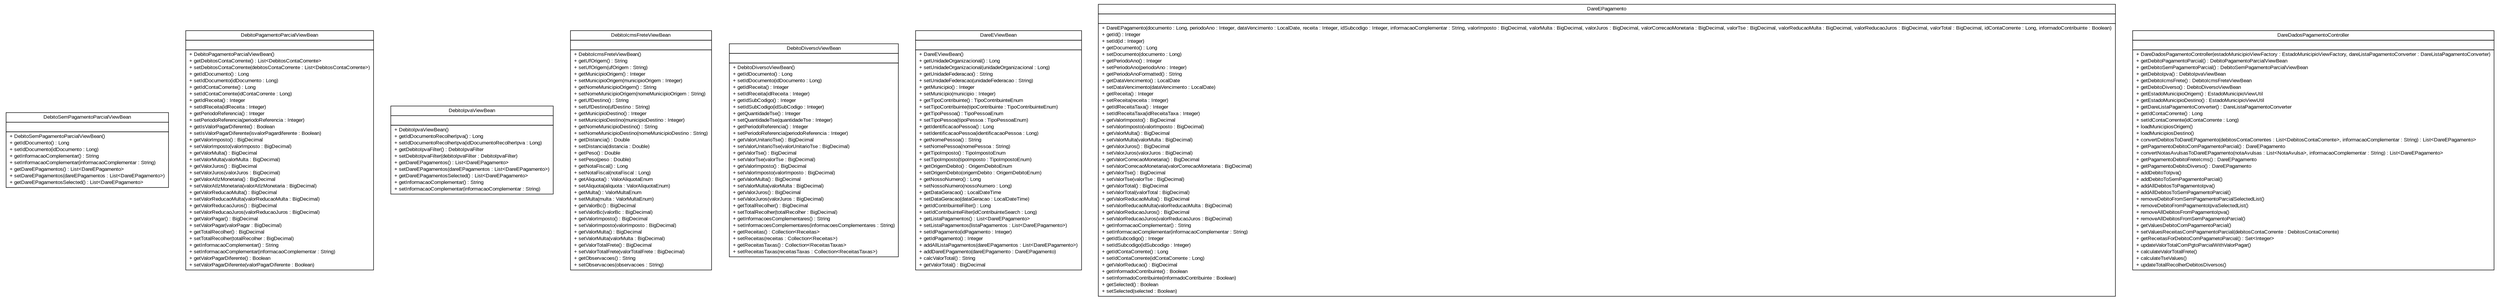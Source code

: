 #!/usr/local/bin/dot
#
# Class diagram 
# Generated by UMLGraph version R5_6 (http://www.umlgraph.org/)
#

digraph G {
	edge [fontname="arial",fontsize=10,labelfontname="arial",labelfontsize=10];
	node [fontname="arial",fontsize=10,shape=plaintext];
	nodesep=0.25;
	ranksep=0.5;
	// br.gov.to.sefaz.arr.parametros.managedbean.viewbean.dare.DebitoSemPagamentoParcialViewBean
	c212854 [label=<<table title="br.gov.to.sefaz.arr.parametros.managedbean.viewbean.dare.DebitoSemPagamentoParcialViewBean" border="0" cellborder="1" cellspacing="0" cellpadding="2" port="p" href="./DebitoSemPagamentoParcialViewBean.html">
		<tr><td><table border="0" cellspacing="0" cellpadding="1">
<tr><td align="center" balign="center"> DebitoSemPagamentoParcialViewBean </td></tr>
		</table></td></tr>
		<tr><td><table border="0" cellspacing="0" cellpadding="1">
<tr><td align="left" balign="left">  </td></tr>
		</table></td></tr>
		<tr><td><table border="0" cellspacing="0" cellpadding="1">
<tr><td align="left" balign="left"> + DebitoSemPagamentoParcialViewBean() </td></tr>
<tr><td align="left" balign="left"> + getIdDocumento() : Long </td></tr>
<tr><td align="left" balign="left"> + setIdDocumento(idDocumento : Long) </td></tr>
<tr><td align="left" balign="left"> + getInformacaoComplementar() : String </td></tr>
<tr><td align="left" balign="left"> + setInformacaoComplementar(informacaoComplementar : String) </td></tr>
<tr><td align="left" balign="left"> + getDareEPagamentos() : List&lt;DareEPagamento&gt; </td></tr>
<tr><td align="left" balign="left"> + setDareEPagamentos(dareEPagamentos : List&lt;DareEPagamento&gt;) </td></tr>
<tr><td align="left" balign="left"> + getDareEPagamentosSelected() : List&lt;DareEPagamento&gt; </td></tr>
		</table></td></tr>
		</table>>, URL="./DebitoSemPagamentoParcialViewBean.html", fontname="arial", fontcolor="black", fontsize=10.0];
	// br.gov.to.sefaz.arr.parametros.managedbean.viewbean.dare.DebitoPagamentoParcialViewBean
	c212855 [label=<<table title="br.gov.to.sefaz.arr.parametros.managedbean.viewbean.dare.DebitoPagamentoParcialViewBean" border="0" cellborder="1" cellspacing="0" cellpadding="2" port="p" href="./DebitoPagamentoParcialViewBean.html">
		<tr><td><table border="0" cellspacing="0" cellpadding="1">
<tr><td align="center" balign="center"> DebitoPagamentoParcialViewBean </td></tr>
		</table></td></tr>
		<tr><td><table border="0" cellspacing="0" cellpadding="1">
<tr><td align="left" balign="left">  </td></tr>
		</table></td></tr>
		<tr><td><table border="0" cellspacing="0" cellpadding="1">
<tr><td align="left" balign="left"> + DebitoPagamentoParcialViewBean() </td></tr>
<tr><td align="left" balign="left"> + getDebitosContaCorrente() : List&lt;DebitosContaCorrente&gt; </td></tr>
<tr><td align="left" balign="left"> + setDebitosContaCorrente(debitosContaCorrente : List&lt;DebitosContaCorrente&gt;) </td></tr>
<tr><td align="left" balign="left"> + getIdDocumento() : Long </td></tr>
<tr><td align="left" balign="left"> + setIdDocumento(idDocumento : Long) </td></tr>
<tr><td align="left" balign="left"> + getIdContaCorrente() : Long </td></tr>
<tr><td align="left" balign="left"> + setIdContaCorrente(idContaCorrente : Long) </td></tr>
<tr><td align="left" balign="left"> + getIdReceita() : Integer </td></tr>
<tr><td align="left" balign="left"> + setIdReceita(idReceita : Integer) </td></tr>
<tr><td align="left" balign="left"> + getPeriodoReferencia() : Integer </td></tr>
<tr><td align="left" balign="left"> + setPeriodoReferencia(periodoReferencia : Integer) </td></tr>
<tr><td align="left" balign="left"> + getIsValorPagarDiferente() : Boolean </td></tr>
<tr><td align="left" balign="left"> + setIsValorPagarDiferente(isvalorPagardiferente : Boolean) </td></tr>
<tr><td align="left" balign="left"> + getValorImposto() : BigDecimal </td></tr>
<tr><td align="left" balign="left"> + setValorImposto(valorImposto : BigDecimal) </td></tr>
<tr><td align="left" balign="left"> + getValorMulta() : BigDecimal </td></tr>
<tr><td align="left" balign="left"> + setValorMulta(valorMulta : BigDecimal) </td></tr>
<tr><td align="left" balign="left"> + getValorJuros() : BigDecimal </td></tr>
<tr><td align="left" balign="left"> + setValorJuros(valorJuros : BigDecimal) </td></tr>
<tr><td align="left" balign="left"> + getValorAtlzMonetaria() : BigDecimal </td></tr>
<tr><td align="left" balign="left"> + setValorAtlzMonetaria(valorAtlzMonetaria : BigDecimal) </td></tr>
<tr><td align="left" balign="left"> + getValorReducaoMulta() : BigDecimal </td></tr>
<tr><td align="left" balign="left"> + setValorReducaoMulta(valorReducaoMulta : BigDecimal) </td></tr>
<tr><td align="left" balign="left"> + getValorReducaoJuros() : BigDecimal </td></tr>
<tr><td align="left" balign="left"> + setValorReducaoJuros(valorReducaoJuros : BigDecimal) </td></tr>
<tr><td align="left" balign="left"> + getValorPagar() : BigDecimal </td></tr>
<tr><td align="left" balign="left"> + setValorPagar(valorPagar : BigDecimal) </td></tr>
<tr><td align="left" balign="left"> + getTotalRecolher() : BigDecimal </td></tr>
<tr><td align="left" balign="left"> + setTotalRecolher(totalRecolher : BigDecimal) </td></tr>
<tr><td align="left" balign="left"> + getInformacaoComplementar() : String </td></tr>
<tr><td align="left" balign="left"> + setInformacaoComplementar(informacaoComplementar : String) </td></tr>
<tr><td align="left" balign="left"> + getValorPagarDiferente() : Boolean </td></tr>
<tr><td align="left" balign="left"> + setValorPagarDiferente(valorPagarDiferente : Boolean) </td></tr>
		</table></td></tr>
		</table>>, URL="./DebitoPagamentoParcialViewBean.html", fontname="arial", fontcolor="black", fontsize=10.0];
	// br.gov.to.sefaz.arr.parametros.managedbean.viewbean.dare.DebitoIpvaViewBean
	c212856 [label=<<table title="br.gov.to.sefaz.arr.parametros.managedbean.viewbean.dare.DebitoIpvaViewBean" border="0" cellborder="1" cellspacing="0" cellpadding="2" port="p" href="./DebitoIpvaViewBean.html">
		<tr><td><table border="0" cellspacing="0" cellpadding="1">
<tr><td align="center" balign="center"> DebitoIpvaViewBean </td></tr>
		</table></td></tr>
		<tr><td><table border="0" cellspacing="0" cellpadding="1">
<tr><td align="left" balign="left">  </td></tr>
		</table></td></tr>
		<tr><td><table border="0" cellspacing="0" cellpadding="1">
<tr><td align="left" balign="left"> + DebitoIpvaViewBean() </td></tr>
<tr><td align="left" balign="left"> + getIdDocumentoRecolherIpva() : Long </td></tr>
<tr><td align="left" balign="left"> + setIdDocumentoRecolherIpva(idDocumentoRecolherIpva : Long) </td></tr>
<tr><td align="left" balign="left"> + getDebitoIpvaFilter() : DebitoIpvaFilter </td></tr>
<tr><td align="left" balign="left"> + setDebitoIpvaFilter(debitoIpvaFilter : DebitoIpvaFilter) </td></tr>
<tr><td align="left" balign="left"> + getDareEPagamentos() : List&lt;DareEPagamento&gt; </td></tr>
<tr><td align="left" balign="left"> + setDareEPagamentos(dareEPagamentos : List&lt;DareEPagamento&gt;) </td></tr>
<tr><td align="left" balign="left"> + getDareEPagamentosSelected() : List&lt;DareEPagamento&gt; </td></tr>
<tr><td align="left" balign="left"> + getInformacaoComplementar() : String </td></tr>
<tr><td align="left" balign="left"> + setInformacaoComplementar(informacaoComplementar : String) </td></tr>
		</table></td></tr>
		</table>>, URL="./DebitoIpvaViewBean.html", fontname="arial", fontcolor="black", fontsize=10.0];
	// br.gov.to.sefaz.arr.parametros.managedbean.viewbean.dare.DebitoIcmsFreteViewBean
	c212857 [label=<<table title="br.gov.to.sefaz.arr.parametros.managedbean.viewbean.dare.DebitoIcmsFreteViewBean" border="0" cellborder="1" cellspacing="0" cellpadding="2" port="p" href="./DebitoIcmsFreteViewBean.html">
		<tr><td><table border="0" cellspacing="0" cellpadding="1">
<tr><td align="center" balign="center"> DebitoIcmsFreteViewBean </td></tr>
		</table></td></tr>
		<tr><td><table border="0" cellspacing="0" cellpadding="1">
<tr><td align="left" balign="left">  </td></tr>
		</table></td></tr>
		<tr><td><table border="0" cellspacing="0" cellpadding="1">
<tr><td align="left" balign="left"> + DebitoIcmsFreteViewBean() </td></tr>
<tr><td align="left" balign="left"> + getUfOrigem() : String </td></tr>
<tr><td align="left" balign="left"> + setUfOrigem(ufOrigem : String) </td></tr>
<tr><td align="left" balign="left"> + getMunicipioOrigem() : Integer </td></tr>
<tr><td align="left" balign="left"> + setMunicipioOrigem(municipioOrigem : Integer) </td></tr>
<tr><td align="left" balign="left"> + getNomeMunicipioOrigem() : String </td></tr>
<tr><td align="left" balign="left"> + setNomeMunicipioOrigem(nomeMunicipioOrigem : String) </td></tr>
<tr><td align="left" balign="left"> + getUfDestino() : String </td></tr>
<tr><td align="left" balign="left"> + setUfDestino(ufDestino : String) </td></tr>
<tr><td align="left" balign="left"> + getMunicipioDestino() : Integer </td></tr>
<tr><td align="left" balign="left"> + setMunicipioDestino(municipioDestino : Integer) </td></tr>
<tr><td align="left" balign="left"> + getNomeMunicipioDestino() : String </td></tr>
<tr><td align="left" balign="left"> + setNomeMunicipioDestino(nomeMunicipioDestino : String) </td></tr>
<tr><td align="left" balign="left"> + getDistancia() : Double </td></tr>
<tr><td align="left" balign="left"> + setDistancia(distancia : Double) </td></tr>
<tr><td align="left" balign="left"> + getPeso() : Double </td></tr>
<tr><td align="left" balign="left"> + setPeso(peso : Double) </td></tr>
<tr><td align="left" balign="left"> + getNotaFiscal() : Long </td></tr>
<tr><td align="left" balign="left"> + setNotaFiscal(notaFiscal : Long) </td></tr>
<tr><td align="left" balign="left"> + getAliquota() : ValorAliquotaEnum </td></tr>
<tr><td align="left" balign="left"> + setAliquota(aliquota : ValorAliquotaEnum) </td></tr>
<tr><td align="left" balign="left"> + getMulta() : ValorMultaEnum </td></tr>
<tr><td align="left" balign="left"> + setMulta(multa : ValorMultaEnum) </td></tr>
<tr><td align="left" balign="left"> + getValorBc() : BigDecimal </td></tr>
<tr><td align="left" balign="left"> + setValorBc(valorBc : BigDecimal) </td></tr>
<tr><td align="left" balign="left"> + getValorImposto() : BigDecimal </td></tr>
<tr><td align="left" balign="left"> + setValorImposto(valorImposto : BigDecimal) </td></tr>
<tr><td align="left" balign="left"> + getValorMulta() : BigDecimal </td></tr>
<tr><td align="left" balign="left"> + setValorMulta(valorMulta : BigDecimal) </td></tr>
<tr><td align="left" balign="left"> + getValorTotalFrete() : BigDecimal </td></tr>
<tr><td align="left" balign="left"> + setValorTotalFrete(valorTotalFrete : BigDecimal) </td></tr>
<tr><td align="left" balign="left"> + getObservacoes() : String </td></tr>
<tr><td align="left" balign="left"> + setObservacoes(observacoes : String) </td></tr>
		</table></td></tr>
		</table>>, URL="./DebitoIcmsFreteViewBean.html", fontname="arial", fontcolor="black", fontsize=10.0];
	// br.gov.to.sefaz.arr.parametros.managedbean.viewbean.dare.DebitoDiversoViewBean
	c212858 [label=<<table title="br.gov.to.sefaz.arr.parametros.managedbean.viewbean.dare.DebitoDiversoViewBean" border="0" cellborder="1" cellspacing="0" cellpadding="2" port="p" href="./DebitoDiversoViewBean.html">
		<tr><td><table border="0" cellspacing="0" cellpadding="1">
<tr><td align="center" balign="center"> DebitoDiversoViewBean </td></tr>
		</table></td></tr>
		<tr><td><table border="0" cellspacing="0" cellpadding="1">
<tr><td align="left" balign="left">  </td></tr>
		</table></td></tr>
		<tr><td><table border="0" cellspacing="0" cellpadding="1">
<tr><td align="left" balign="left"> + DebitoDiversoViewBean() </td></tr>
<tr><td align="left" balign="left"> + getIdDocumento() : Long </td></tr>
<tr><td align="left" balign="left"> + setIdDocumento(idDocumento : Long) </td></tr>
<tr><td align="left" balign="left"> + getIdReceita() : Integer </td></tr>
<tr><td align="left" balign="left"> + setIdReceita(idReceita : Integer) </td></tr>
<tr><td align="left" balign="left"> + getIdSubCodigo() : Integer </td></tr>
<tr><td align="left" balign="left"> + setIdSubCodigo(idSubCodigo : Integer) </td></tr>
<tr><td align="left" balign="left"> + getQuantidadeTse() : Integer </td></tr>
<tr><td align="left" balign="left"> + setQuantidadeTse(quantidadeTse : Integer) </td></tr>
<tr><td align="left" balign="left"> + getPeriodoReferencia() : Integer </td></tr>
<tr><td align="left" balign="left"> + setPeriodoReferencia(periodoReferencia : Integer) </td></tr>
<tr><td align="left" balign="left"> + getValorUnitarioTse() : BigDecimal </td></tr>
<tr><td align="left" balign="left"> + setValorUnitarioTse(valorUnitarioTse : BigDecimal) </td></tr>
<tr><td align="left" balign="left"> + getValorTse() : BigDecimal </td></tr>
<tr><td align="left" balign="left"> + setValorTse(valorTse : BigDecimal) </td></tr>
<tr><td align="left" balign="left"> + getValorImposto() : BigDecimal </td></tr>
<tr><td align="left" balign="left"> + setValorImposto(valorImposto : BigDecimal) </td></tr>
<tr><td align="left" balign="left"> + getValorMulta() : BigDecimal </td></tr>
<tr><td align="left" balign="left"> + setValorMulta(valorMulta : BigDecimal) </td></tr>
<tr><td align="left" balign="left"> + getValorJuros() : BigDecimal </td></tr>
<tr><td align="left" balign="left"> + setValorJuros(valorJuros : BigDecimal) </td></tr>
<tr><td align="left" balign="left"> + getTotalRecolher() : BigDecimal </td></tr>
<tr><td align="left" balign="left"> + setTotalRecolher(totalRecolher : BigDecimal) </td></tr>
<tr><td align="left" balign="left"> + getInformacoesComplementares() : String </td></tr>
<tr><td align="left" balign="left"> + setInformacoesComplementares(informacoesComplementares : String) </td></tr>
<tr><td align="left" balign="left"> + getReceitas() : Collection&lt;Receitas&gt; </td></tr>
<tr><td align="left" balign="left"> + setReceitas(receitas : Collection&lt;Receitas&gt;) </td></tr>
<tr><td align="left" balign="left"> + getReceitasTaxas() : Collection&lt;ReceitasTaxas&gt; </td></tr>
<tr><td align="left" balign="left"> + setReceitasTaxas(receitasTaxas : Collection&lt;ReceitasTaxas&gt;) </td></tr>
		</table></td></tr>
		</table>>, URL="./DebitoDiversoViewBean.html", fontname="arial", fontcolor="black", fontsize=10.0];
	// br.gov.to.sefaz.arr.parametros.managedbean.viewbean.dare.DareEViewBean
	c212859 [label=<<table title="br.gov.to.sefaz.arr.parametros.managedbean.viewbean.dare.DareEViewBean" border="0" cellborder="1" cellspacing="0" cellpadding="2" port="p" href="./DareEViewBean.html">
		<tr><td><table border="0" cellspacing="0" cellpadding="1">
<tr><td align="center" balign="center"> DareEViewBean </td></tr>
		</table></td></tr>
		<tr><td><table border="0" cellspacing="0" cellpadding="1">
<tr><td align="left" balign="left">  </td></tr>
		</table></td></tr>
		<tr><td><table border="0" cellspacing="0" cellpadding="1">
<tr><td align="left" balign="left"> + DareEViewBean() </td></tr>
<tr><td align="left" balign="left"> + getUnidadeOrganizacional() : Long </td></tr>
<tr><td align="left" balign="left"> + setUnidadeOrganizacional(unidadeOrganizacional : Long) </td></tr>
<tr><td align="left" balign="left"> + getUnidadeFederacao() : String </td></tr>
<tr><td align="left" balign="left"> + setUnidadeFederacao(unidadeFederacao : String) </td></tr>
<tr><td align="left" balign="left"> + getMunicipio() : Integer </td></tr>
<tr><td align="left" balign="left"> + setMunicipio(municipio : Integer) </td></tr>
<tr><td align="left" balign="left"> + getTipoContribuinte() : TipoContribuinteEnum </td></tr>
<tr><td align="left" balign="left"> + setTipoContribuinte(tipoContribuinte : TipoContribuinteEnum) </td></tr>
<tr><td align="left" balign="left"> + getTipoPessoa() : TipoPessoaEnum </td></tr>
<tr><td align="left" balign="left"> + setTipoPessoa(tipoPessoa : TipoPessoaEnum) </td></tr>
<tr><td align="left" balign="left"> + getIdentificacaoPessoa() : Long </td></tr>
<tr><td align="left" balign="left"> + setIdentificacaoPessoa(identificacaoPessoa : Long) </td></tr>
<tr><td align="left" balign="left"> + getNomePessoa() : String </td></tr>
<tr><td align="left" balign="left"> + setNomePessoa(nomePessoa : String) </td></tr>
<tr><td align="left" balign="left"> + getTipoImposto() : TipoImpostoEnum </td></tr>
<tr><td align="left" balign="left"> + setTipoImposto(tipoImposto : TipoImpostoEnum) </td></tr>
<tr><td align="left" balign="left"> + getOrigemDebito() : OrigemDebitoEnum </td></tr>
<tr><td align="left" balign="left"> + setOrigemDebito(origemDebito : OrigemDebitoEnum) </td></tr>
<tr><td align="left" balign="left"> + getNossoNumero() : Long </td></tr>
<tr><td align="left" balign="left"> + setNossoNumero(nossoNumero : Long) </td></tr>
<tr><td align="left" balign="left"> + getDataGeracao() : LocalDateTime </td></tr>
<tr><td align="left" balign="left"> + setDataGeracao(dataGeracao : LocalDateTime) </td></tr>
<tr><td align="left" balign="left"> + getIdContribuinteFilter() : Long </td></tr>
<tr><td align="left" balign="left"> + setIdContribuinteFilter(idContribuinteSearch : Long) </td></tr>
<tr><td align="left" balign="left"> + getListaPagamentos() : List&lt;DareEPagamento&gt; </td></tr>
<tr><td align="left" balign="left"> + setListaPagamentos(listaPagamentos : List&lt;DareEPagamento&gt;) </td></tr>
<tr><td align="left" balign="left"> + setIdPagamento(idPagamento : Integer) </td></tr>
<tr><td align="left" balign="left"> + getIdPagamento() : Integer </td></tr>
<tr><td align="left" balign="left"> + addAllListaPagamentos(dareEPagamentos : List&lt;DareEPagamento&gt;) </td></tr>
<tr><td align="left" balign="left"> + addDareEPagamento(dareEPagamento : DareEPagamento) </td></tr>
<tr><td align="left" balign="left"> + calcValorTotal() : String </td></tr>
<tr><td align="left" balign="left"> + getValorTotal() : BigDecimal </td></tr>
		</table></td></tr>
		</table>>, URL="./DareEViewBean.html", fontname="arial", fontcolor="black", fontsize=10.0];
	// br.gov.to.sefaz.arr.parametros.managedbean.viewbean.dare.DareEPagamento
	c212860 [label=<<table title="br.gov.to.sefaz.arr.parametros.managedbean.viewbean.dare.DareEPagamento" border="0" cellborder="1" cellspacing="0" cellpadding="2" port="p" href="./DareEPagamento.html">
		<tr><td><table border="0" cellspacing="0" cellpadding="1">
<tr><td align="center" balign="center"> DareEPagamento </td></tr>
		</table></td></tr>
		<tr><td><table border="0" cellspacing="0" cellpadding="1">
<tr><td align="left" balign="left">  </td></tr>
		</table></td></tr>
		<tr><td><table border="0" cellspacing="0" cellpadding="1">
<tr><td align="left" balign="left"> + DareEPagamento(documento : Long, periodoAno : Integer, dataVencimento : LocalDate, receita : Integer, idSubcodigo : Integer, informacaoComplementar : String, valorImposto : BigDecimal, valorMulta : BigDecimal, valorJuros : BigDecimal, valorCorrecaoMonetaria : BigDecimal, valorTse : BigDecimal, valorReducaoMulta : BigDecimal, valorReducaoJuros : BigDecimal, valorTotal : BigDecimal, idContaCorrente : Long, informadoContribuinte : Boolean) </td></tr>
<tr><td align="left" balign="left"> + getId() : Integer </td></tr>
<tr><td align="left" balign="left"> + setId(id : Integer) </td></tr>
<tr><td align="left" balign="left"> + getDocumento() : Long </td></tr>
<tr><td align="left" balign="left"> + setDocumento(documento : Long) </td></tr>
<tr><td align="left" balign="left"> + getPeriodoAno() : Integer </td></tr>
<tr><td align="left" balign="left"> + setPeriodoAno(periodoAno : Integer) </td></tr>
<tr><td align="left" balign="left"> + getPeriodoAnoFormatted() : String </td></tr>
<tr><td align="left" balign="left"> + getDataVencimento() : LocalDate </td></tr>
<tr><td align="left" balign="left"> + setDataVencimento(dataVencimento : LocalDate) </td></tr>
<tr><td align="left" balign="left"> + getReceita() : Integer </td></tr>
<tr><td align="left" balign="left"> + setReceita(receita : Integer) </td></tr>
<tr><td align="left" balign="left"> + getIdReceitaTaxa() : Integer </td></tr>
<tr><td align="left" balign="left"> + setIdReceitaTaxa(idReceitaTaxa : Integer) </td></tr>
<tr><td align="left" balign="left"> + getValorImposto() : BigDecimal </td></tr>
<tr><td align="left" balign="left"> + setValorImposto(valorImposto : BigDecimal) </td></tr>
<tr><td align="left" balign="left"> + getValorMulta() : BigDecimal </td></tr>
<tr><td align="left" balign="left"> + setValorMulta(valorMulta : BigDecimal) </td></tr>
<tr><td align="left" balign="left"> + getValorJuros() : BigDecimal </td></tr>
<tr><td align="left" balign="left"> + setValorJuros(valorJuros : BigDecimal) </td></tr>
<tr><td align="left" balign="left"> + getValorCorrecaoMonetaria() : BigDecimal </td></tr>
<tr><td align="left" balign="left"> + setValorCorrecaoMonetaria(valorCorrecaoMonetaria : BigDecimal) </td></tr>
<tr><td align="left" balign="left"> + getValorTse() : BigDecimal </td></tr>
<tr><td align="left" balign="left"> + setValorTse(valorTse : BigDecimal) </td></tr>
<tr><td align="left" balign="left"> + getValorTotal() : BigDecimal </td></tr>
<tr><td align="left" balign="left"> + setValorTotal(valorTotal : BigDecimal) </td></tr>
<tr><td align="left" balign="left"> + getValorReducaoMulta() : BigDecimal </td></tr>
<tr><td align="left" balign="left"> + setValorReducaoMulta(valorReducaoMulta : BigDecimal) </td></tr>
<tr><td align="left" balign="left"> + getValorReducaoJuros() : BigDecimal </td></tr>
<tr><td align="left" balign="left"> + setValorReducaoJuros(valorReducaoJuros : BigDecimal) </td></tr>
<tr><td align="left" balign="left"> + getInformacaoComplementar() : String </td></tr>
<tr><td align="left" balign="left"> + setInformacaoComplementar(informacaoComplementar : String) </td></tr>
<tr><td align="left" balign="left"> + getIdSubcodigo() : Integer </td></tr>
<tr><td align="left" balign="left"> + setIdSubcodigo(idSubcodigo : Integer) </td></tr>
<tr><td align="left" balign="left"> + getIdContaCorrente() : Long </td></tr>
<tr><td align="left" balign="left"> + setIdContaCorrente(idContaCorrente : Long) </td></tr>
<tr><td align="left" balign="left"> + getValorReducao() : BigDecimal </td></tr>
<tr><td align="left" balign="left"> + getInformadoContribuinte() : Boolean </td></tr>
<tr><td align="left" balign="left"> + setInformadoContribuinte(informadoContribuinte : Boolean) </td></tr>
<tr><td align="left" balign="left"> + getSelected() : Boolean </td></tr>
<tr><td align="left" balign="left"> + setSelected(selected : Boolean) </td></tr>
		</table></td></tr>
		</table>>, URL="./DareEPagamento.html", fontname="arial", fontcolor="black", fontsize=10.0];
	// br.gov.to.sefaz.arr.parametros.managedbean.viewbean.dare.DareDadosPagamentoController
	c212861 [label=<<table title="br.gov.to.sefaz.arr.parametros.managedbean.viewbean.dare.DareDadosPagamentoController" border="0" cellborder="1" cellspacing="0" cellpadding="2" port="p" href="./DareDadosPagamentoController.html">
		<tr><td><table border="0" cellspacing="0" cellpadding="1">
<tr><td align="center" balign="center"> DareDadosPagamentoController </td></tr>
		</table></td></tr>
		<tr><td><table border="0" cellspacing="0" cellpadding="1">
<tr><td align="left" balign="left">  </td></tr>
		</table></td></tr>
		<tr><td><table border="0" cellspacing="0" cellpadding="1">
<tr><td align="left" balign="left"> + DareDadosPagamentoController(estadoMunicipioViewFactory : EstadoMunicipioViewFactory, dareListaPagamentoConverter : DareListaPagamentoConverter) </td></tr>
<tr><td align="left" balign="left"> + getDebitoPagamentoParcial() : DebitoPagamentoParcialViewBean </td></tr>
<tr><td align="left" balign="left"> + getDebitoSemPagamentoParcial() : DebitoSemPagamentoParcialViewBean </td></tr>
<tr><td align="left" balign="left"> + getDebitoIpva() : DebitoIpvaViewBean </td></tr>
<tr><td align="left" balign="left"> + getDebitoIcmsFrete() : DebitoIcmsFreteViewBean </td></tr>
<tr><td align="left" balign="left"> + getDebitoDiverso() : DebitoDiversoViewBean </td></tr>
<tr><td align="left" balign="left"> + getEstadoMunicipioOrigem() : EstadoMunicipioViewUtil </td></tr>
<tr><td align="left" balign="left"> + getEstadoMunicipioDestino() : EstadoMunicipioViewUtil </td></tr>
<tr><td align="left" balign="left"> + getDareListaPagamentoConverter() : DareListaPagamentoConverter </td></tr>
<tr><td align="left" balign="left"> + getIdContaCorrente() : Long </td></tr>
<tr><td align="left" balign="left"> + setIdContaCorrente(idContaCorrente : Long) </td></tr>
<tr><td align="left" balign="left"> + loadMunicipiosOrigem() </td></tr>
<tr><td align="left" balign="left"> + loadMunicipiosDestino() </td></tr>
<tr><td align="left" balign="left"> + convertDebitosToDareEPagamento(debitosContaCorrentes : List&lt;DebitosContaCorrente&gt;, informacaoComplementar : String) : List&lt;DareEPagamento&gt; </td></tr>
<tr><td align="left" balign="left"> + getPagamentoDebitoComPagamentoParcial() : DareEPagamento </td></tr>
<tr><td align="left" balign="left"> + convertNotasAvulsasToDareEPagamento(notaAvulsas : List&lt;NotaAvulsa&gt;, informacaoComplementar : String) : List&lt;DareEPagamento&gt; </td></tr>
<tr><td align="left" balign="left"> + getPagamentoDebitoFreteIcms() : DareEPagamento </td></tr>
<tr><td align="left" balign="left"> + getPagamentoDebitoDiverso() : DareEPagamento </td></tr>
<tr><td align="left" balign="left"> + addDebitoToIpva() </td></tr>
<tr><td align="left" balign="left"> + addDebitoToSemPagamentoParcial() </td></tr>
<tr><td align="left" balign="left"> + addAllDebitosToPagamentoIpva() </td></tr>
<tr><td align="left" balign="left"> + addAllDebitosToSemPagamentoParcial() </td></tr>
<tr><td align="left" balign="left"> + removeDebitoFromSemPagamentoParcialSelectedList() </td></tr>
<tr><td align="left" balign="left"> + removeDebitoFromPagamentoIpvaSelectedList() </td></tr>
<tr><td align="left" balign="left"> + removeAllDebitosFromPagamentoIpva() </td></tr>
<tr><td align="left" balign="left"> + removeAllDebitosFromSemPagamentoParcial() </td></tr>
<tr><td align="left" balign="left"> + getValuesDebitoComPagamentoParcial() </td></tr>
<tr><td align="left" balign="left"> + setValuesReceitasComPagamentoParcial(debitosContaCorrente : DebitosContaCorrente) </td></tr>
<tr><td align="left" balign="left"> + getReceitasForDebitoComPagametoParcial() : Set&lt;Integer&gt; </td></tr>
<tr><td align="left" balign="left"> + updateValorTotalComPgtoParcialWithValorPagar() </td></tr>
<tr><td align="left" balign="left"> + calculateValorTotalFrete() </td></tr>
<tr><td align="left" balign="left"> + calculateTseValues() </td></tr>
<tr><td align="left" balign="left"> + updateTotalRecolherDebitosDiversos() </td></tr>
		</table></td></tr>
		</table>>, URL="./DareDadosPagamentoController.html", fontname="arial", fontcolor="black", fontsize=10.0];
}

